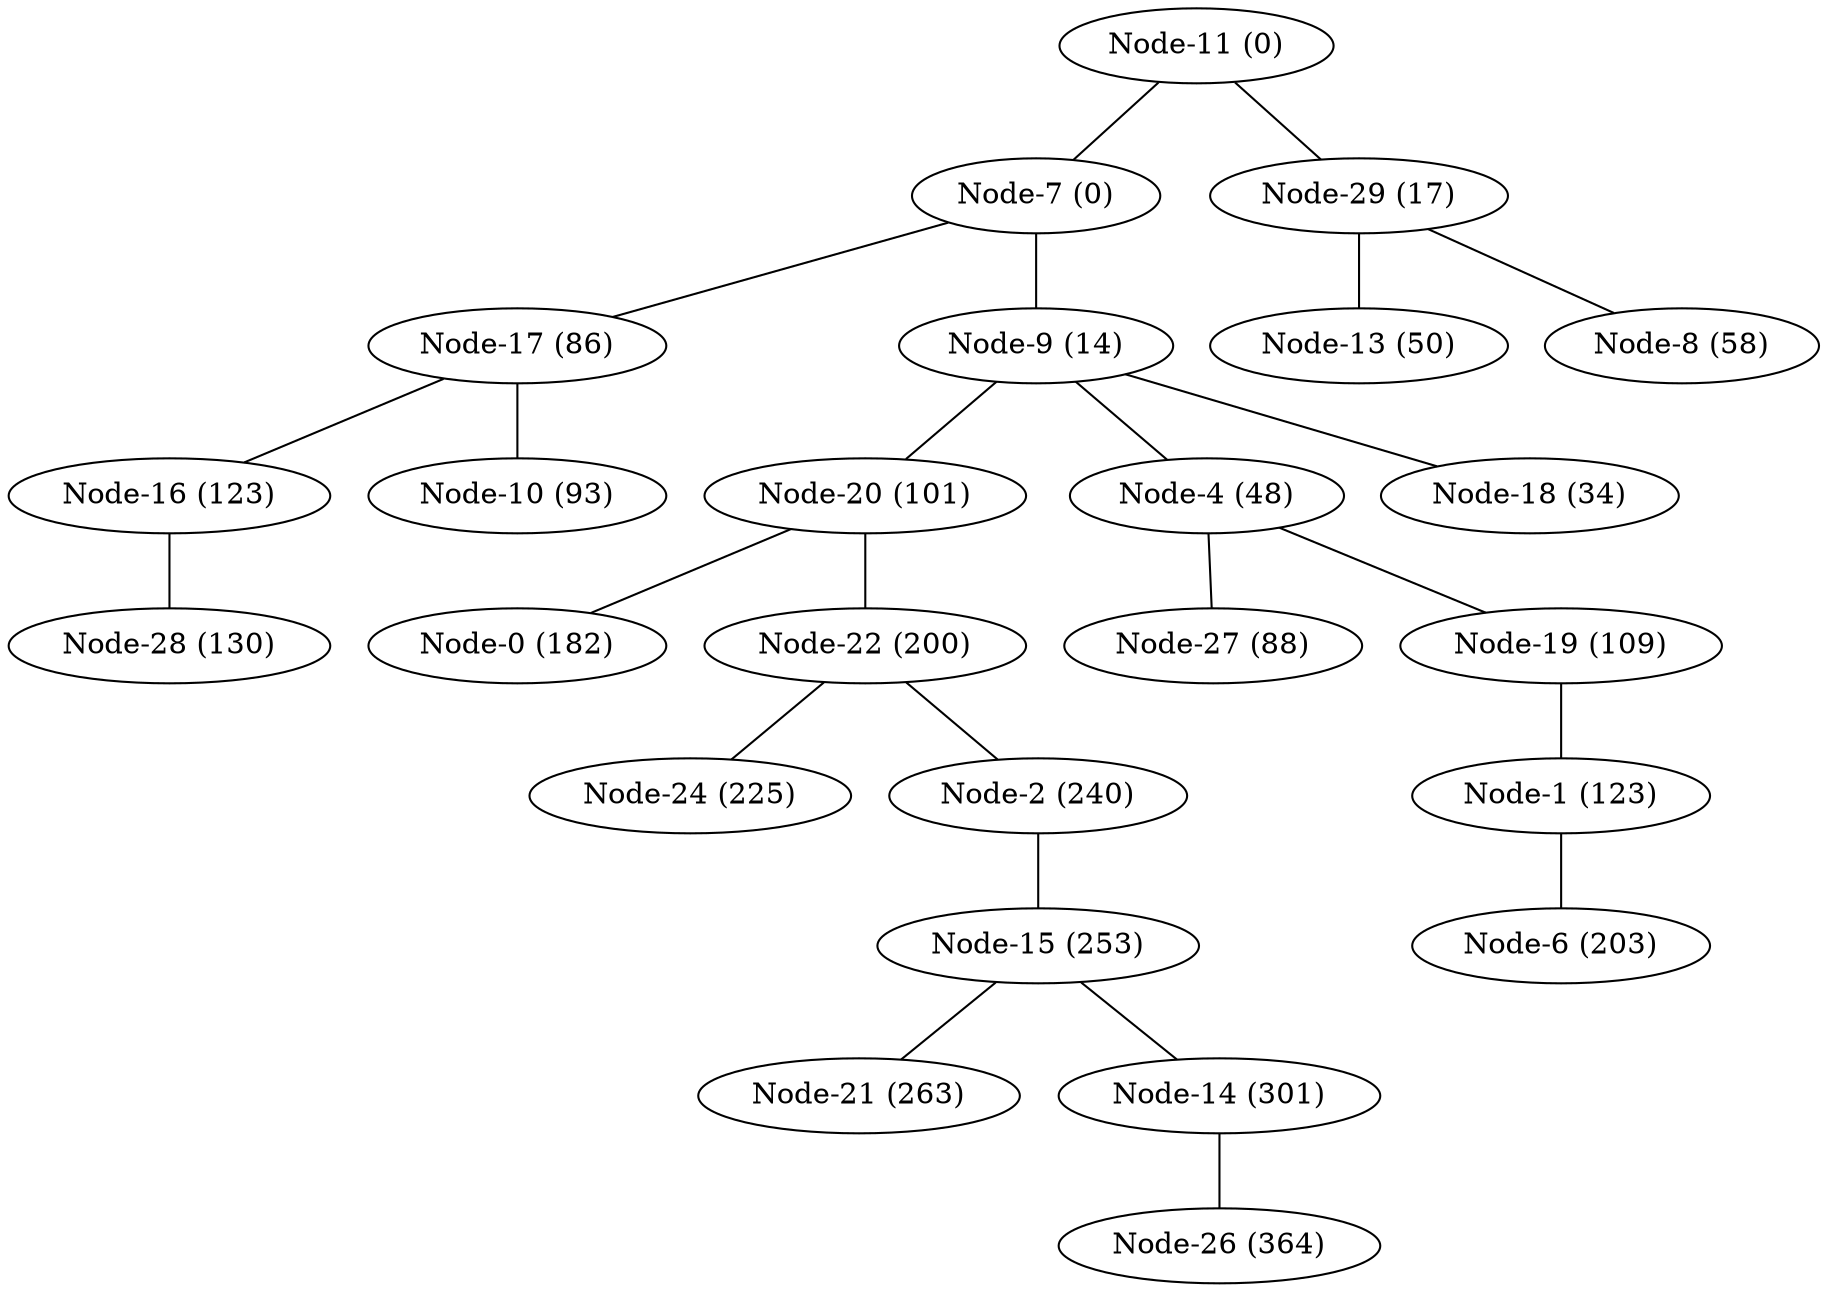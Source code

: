 graph a { 
11--7;
11--29;
7--17;
7--9;
9--20;
9--4;
9--18;
29--13;
29--8;
4--27;
4--19;
17--16;
17--10;
20--0;
20--22;
19--1;
16--28;
1--6;
22--24;
22--2;
2--15;
15--21;
15--14;
14--26;
11 [label="Node-11 (0)"];
7 [label="Node-7 (0)"];
11 [label="Node-11 (0)"];
29 [label="Node-29 (17)"];
7 [label="Node-7 (0)"];
17 [label="Node-17 (86)"];
7 [label="Node-7 (0)"];
9 [label="Node-9 (14)"];
9 [label="Node-9 (14)"];
20 [label="Node-20 (101)"];
9 [label="Node-9 (14)"];
4 [label="Node-4 (48)"];
9 [label="Node-9 (14)"];
18 [label="Node-18 (34)"];
29 [label="Node-29 (17)"];
13 [label="Node-13 (50)"];
29 [label="Node-29 (17)"];
8 [label="Node-8 (58)"];
4 [label="Node-4 (48)"];
27 [label="Node-27 (88)"];
4 [label="Node-4 (48)"];
19 [label="Node-19 (109)"];
17 [label="Node-17 (86)"];
16 [label="Node-16 (123)"];
17 [label="Node-17 (86)"];
10 [label="Node-10 (93)"];
20 [label="Node-20 (101)"];
0 [label="Node-0 (182)"];
20 [label="Node-20 (101)"];
22 [label="Node-22 (200)"];
19 [label="Node-19 (109)"];
1 [label="Node-1 (123)"];
16 [label="Node-16 (123)"];
28 [label="Node-28 (130)"];
1 [label="Node-1 (123)"];
6 [label="Node-6 (203)"];
22 [label="Node-22 (200)"];
24 [label="Node-24 (225)"];
22 [label="Node-22 (200)"];
2 [label="Node-2 (240)"];
2 [label="Node-2 (240)"];
15 [label="Node-15 (253)"];
15 [label="Node-15 (253)"];
21 [label="Node-21 (263)"];
15 [label="Node-15 (253)"];
14 [label="Node-14 (301)"];
14 [label="Node-14 (301)"];
26 [label="Node-26 (364)"];
}